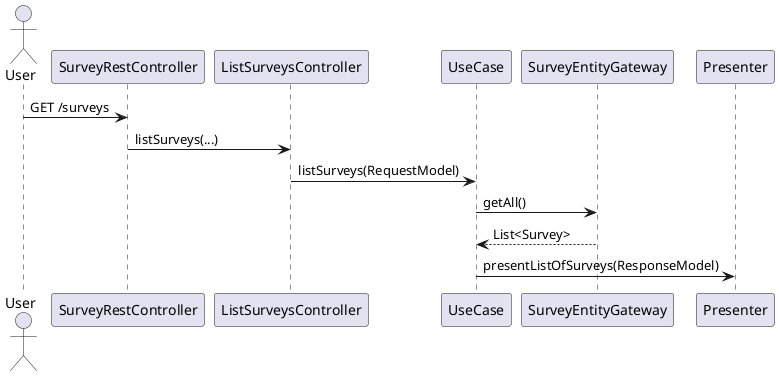 @startuml
actor User
User -> SurveyRestController : GET /surveys
SurveyRestController -> ListSurveysController : listSurveys(...)
ListSurveysController -> UseCase : listSurveys(RequestModel)
UseCase -> SurveyEntityGateway : getAll()
UseCase <-- SurveyEntityGateway : List<Survey>
UseCase -> Presenter : presentListOfSurveys(ResponseModel)
@enduml